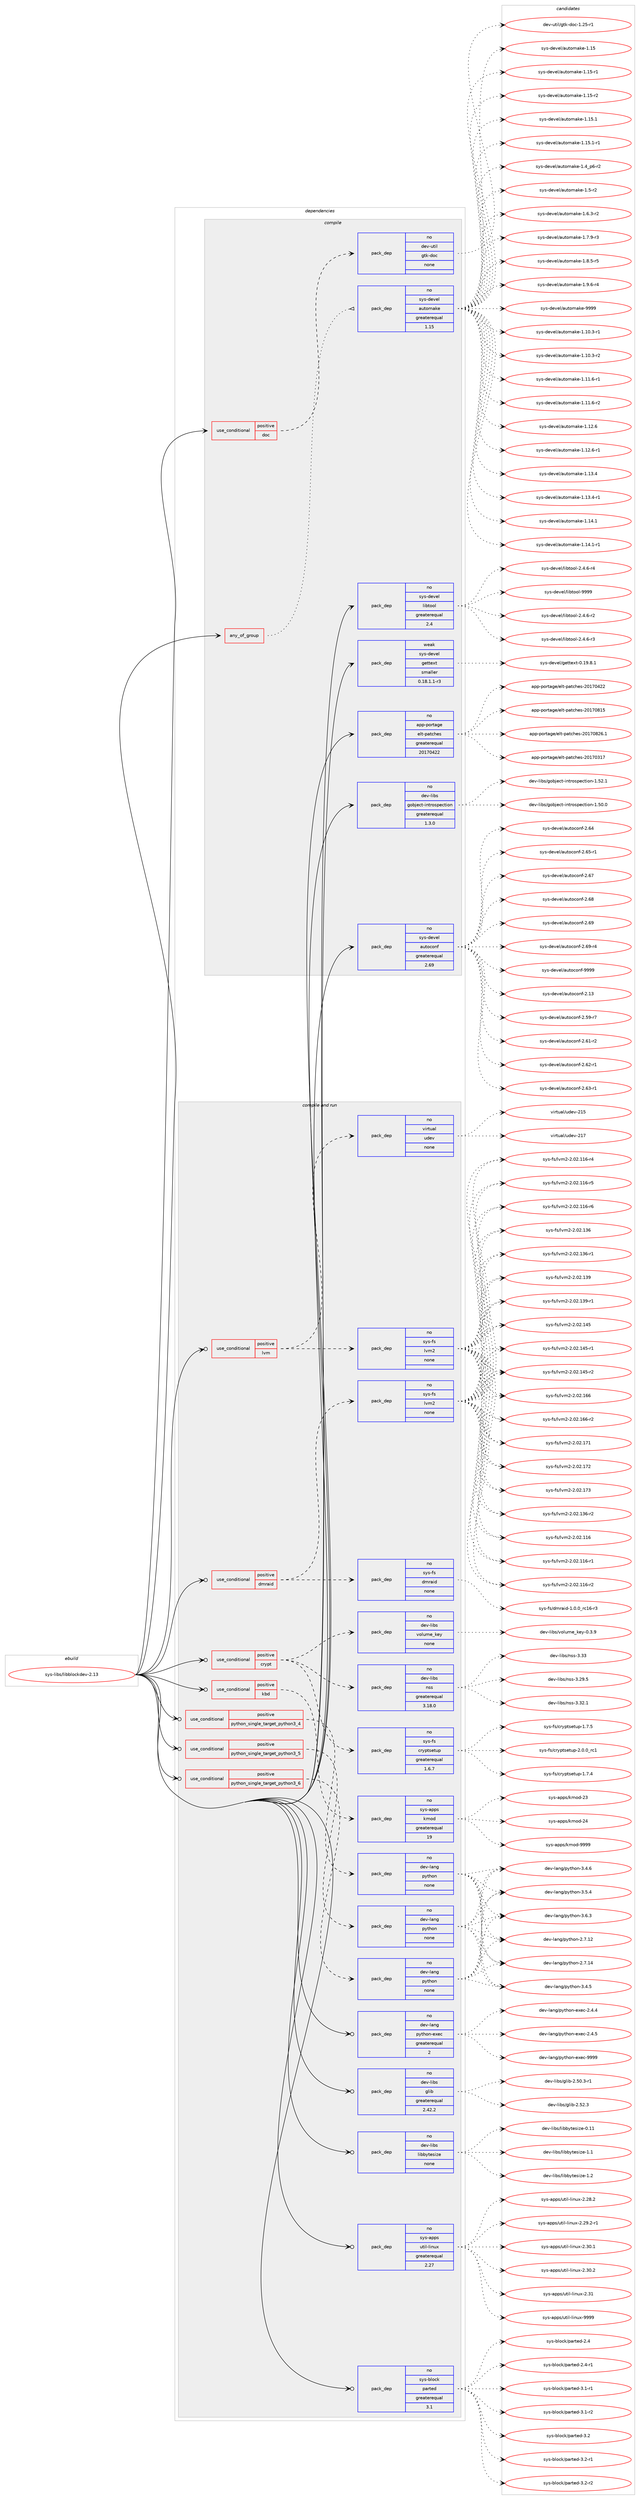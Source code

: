 digraph prolog {

# *************
# Graph options
# *************

newrank=true;
concentrate=true;
compound=true;
graph [rankdir=LR,fontname=Helvetica,fontsize=10,ranksep=1.5];#, ranksep=2.5, nodesep=0.2];
edge  [arrowhead=vee];
node  [fontname=Helvetica,fontsize=10];

# **********
# The ebuild
# **********

subgraph cluster_leftcol {
color=gray;
rank=same;
label=<<i>ebuild</i>>;
id [label="sys-libs/libblockdev-2.13", color=red, width=4, href="../sys-libs/libblockdev-2.13.svg"];
}

# ****************
# The dependencies
# ****************

subgraph cluster_midcol {
color=gray;
label=<<i>dependencies</i>>;
subgraph cluster_compile {
fillcolor="#eeeeee";
style=filled;
label=<<i>compile</i>>;
subgraph any8416 {
dependency494627 [label=<<TABLE BORDER="0" CELLBORDER="1" CELLSPACING="0" CELLPADDING="4"><TR><TD CELLPADDING="10">any_of_group</TD></TR></TABLE>>, shape=none, color=red];subgraph pack367665 {
dependency494628 [label=<<TABLE BORDER="0" CELLBORDER="1" CELLSPACING="0" CELLPADDING="4" WIDTH="220"><TR><TD ROWSPAN="6" CELLPADDING="30">pack_dep</TD></TR><TR><TD WIDTH="110">no</TD></TR><TR><TD>sys-devel</TD></TR><TR><TD>automake</TD></TR><TR><TD>greaterequal</TD></TR><TR><TD>1.15</TD></TR></TABLE>>, shape=none, color=blue];
}
dependency494627:e -> dependency494628:w [weight=20,style="dotted",arrowhead="oinv"];
}
id:e -> dependency494627:w [weight=20,style="solid",arrowhead="vee"];
subgraph cond118237 {
dependency494629 [label=<<TABLE BORDER="0" CELLBORDER="1" CELLSPACING="0" CELLPADDING="4"><TR><TD ROWSPAN="3" CELLPADDING="10">use_conditional</TD></TR><TR><TD>positive</TD></TR><TR><TD>doc</TD></TR></TABLE>>, shape=none, color=red];
subgraph pack367666 {
dependency494630 [label=<<TABLE BORDER="0" CELLBORDER="1" CELLSPACING="0" CELLPADDING="4" WIDTH="220"><TR><TD ROWSPAN="6" CELLPADDING="30">pack_dep</TD></TR><TR><TD WIDTH="110">no</TD></TR><TR><TD>dev-util</TD></TR><TR><TD>gtk-doc</TD></TR><TR><TD>none</TD></TR><TR><TD></TD></TR></TABLE>>, shape=none, color=blue];
}
dependency494629:e -> dependency494630:w [weight=20,style="dashed",arrowhead="vee"];
}
id:e -> dependency494629:w [weight=20,style="solid",arrowhead="vee"];
subgraph pack367667 {
dependency494631 [label=<<TABLE BORDER="0" CELLBORDER="1" CELLSPACING="0" CELLPADDING="4" WIDTH="220"><TR><TD ROWSPAN="6" CELLPADDING="30">pack_dep</TD></TR><TR><TD WIDTH="110">no</TD></TR><TR><TD>app-portage</TD></TR><TR><TD>elt-patches</TD></TR><TR><TD>greaterequal</TD></TR><TR><TD>20170422</TD></TR></TABLE>>, shape=none, color=blue];
}
id:e -> dependency494631:w [weight=20,style="solid",arrowhead="vee"];
subgraph pack367668 {
dependency494632 [label=<<TABLE BORDER="0" CELLBORDER="1" CELLSPACING="0" CELLPADDING="4" WIDTH="220"><TR><TD ROWSPAN="6" CELLPADDING="30">pack_dep</TD></TR><TR><TD WIDTH="110">no</TD></TR><TR><TD>dev-libs</TD></TR><TR><TD>gobject-introspection</TD></TR><TR><TD>greaterequal</TD></TR><TR><TD>1.3.0</TD></TR></TABLE>>, shape=none, color=blue];
}
id:e -> dependency494632:w [weight=20,style="solid",arrowhead="vee"];
subgraph pack367669 {
dependency494633 [label=<<TABLE BORDER="0" CELLBORDER="1" CELLSPACING="0" CELLPADDING="4" WIDTH="220"><TR><TD ROWSPAN="6" CELLPADDING="30">pack_dep</TD></TR><TR><TD WIDTH="110">no</TD></TR><TR><TD>sys-devel</TD></TR><TR><TD>autoconf</TD></TR><TR><TD>greaterequal</TD></TR><TR><TD>2.69</TD></TR></TABLE>>, shape=none, color=blue];
}
id:e -> dependency494633:w [weight=20,style="solid",arrowhead="vee"];
subgraph pack367670 {
dependency494634 [label=<<TABLE BORDER="0" CELLBORDER="1" CELLSPACING="0" CELLPADDING="4" WIDTH="220"><TR><TD ROWSPAN="6" CELLPADDING="30">pack_dep</TD></TR><TR><TD WIDTH="110">no</TD></TR><TR><TD>sys-devel</TD></TR><TR><TD>libtool</TD></TR><TR><TD>greaterequal</TD></TR><TR><TD>2.4</TD></TR></TABLE>>, shape=none, color=blue];
}
id:e -> dependency494634:w [weight=20,style="solid",arrowhead="vee"];
subgraph pack367671 {
dependency494635 [label=<<TABLE BORDER="0" CELLBORDER="1" CELLSPACING="0" CELLPADDING="4" WIDTH="220"><TR><TD ROWSPAN="6" CELLPADDING="30">pack_dep</TD></TR><TR><TD WIDTH="110">weak</TD></TR><TR><TD>sys-devel</TD></TR><TR><TD>gettext</TD></TR><TR><TD>smaller</TD></TR><TR><TD>0.18.1.1-r3</TD></TR></TABLE>>, shape=none, color=blue];
}
id:e -> dependency494635:w [weight=20,style="solid",arrowhead="vee"];
}
subgraph cluster_compileandrun {
fillcolor="#eeeeee";
style=filled;
label=<<i>compile and run</i>>;
subgraph cond118238 {
dependency494636 [label=<<TABLE BORDER="0" CELLBORDER="1" CELLSPACING="0" CELLPADDING="4"><TR><TD ROWSPAN="3" CELLPADDING="10">use_conditional</TD></TR><TR><TD>positive</TD></TR><TR><TD>crypt</TD></TR></TABLE>>, shape=none, color=red];
subgraph pack367672 {
dependency494637 [label=<<TABLE BORDER="0" CELLBORDER="1" CELLSPACING="0" CELLPADDING="4" WIDTH="220"><TR><TD ROWSPAN="6" CELLPADDING="30">pack_dep</TD></TR><TR><TD WIDTH="110">no</TD></TR><TR><TD>dev-libs</TD></TR><TR><TD>nss</TD></TR><TR><TD>greaterequal</TD></TR><TR><TD>3.18.0</TD></TR></TABLE>>, shape=none, color=blue];
}
dependency494636:e -> dependency494637:w [weight=20,style="dashed",arrowhead="vee"];
subgraph pack367673 {
dependency494638 [label=<<TABLE BORDER="0" CELLBORDER="1" CELLSPACING="0" CELLPADDING="4" WIDTH="220"><TR><TD ROWSPAN="6" CELLPADDING="30">pack_dep</TD></TR><TR><TD WIDTH="110">no</TD></TR><TR><TD>dev-libs</TD></TR><TR><TD>volume_key</TD></TR><TR><TD>none</TD></TR><TR><TD></TD></TR></TABLE>>, shape=none, color=blue];
}
dependency494636:e -> dependency494638:w [weight=20,style="dashed",arrowhead="vee"];
subgraph pack367674 {
dependency494639 [label=<<TABLE BORDER="0" CELLBORDER="1" CELLSPACING="0" CELLPADDING="4" WIDTH="220"><TR><TD ROWSPAN="6" CELLPADDING="30">pack_dep</TD></TR><TR><TD WIDTH="110">no</TD></TR><TR><TD>sys-fs</TD></TR><TR><TD>cryptsetup</TD></TR><TR><TD>greaterequal</TD></TR><TR><TD>1.6.7</TD></TR></TABLE>>, shape=none, color=blue];
}
dependency494636:e -> dependency494639:w [weight=20,style="dashed",arrowhead="vee"];
}
id:e -> dependency494636:w [weight=20,style="solid",arrowhead="odotvee"];
subgraph cond118239 {
dependency494640 [label=<<TABLE BORDER="0" CELLBORDER="1" CELLSPACING="0" CELLPADDING="4"><TR><TD ROWSPAN="3" CELLPADDING="10">use_conditional</TD></TR><TR><TD>positive</TD></TR><TR><TD>dmraid</TD></TR></TABLE>>, shape=none, color=red];
subgraph pack367675 {
dependency494641 [label=<<TABLE BORDER="0" CELLBORDER="1" CELLSPACING="0" CELLPADDING="4" WIDTH="220"><TR><TD ROWSPAN="6" CELLPADDING="30">pack_dep</TD></TR><TR><TD WIDTH="110">no</TD></TR><TR><TD>sys-fs</TD></TR><TR><TD>dmraid</TD></TR><TR><TD>none</TD></TR><TR><TD></TD></TR></TABLE>>, shape=none, color=blue];
}
dependency494640:e -> dependency494641:w [weight=20,style="dashed",arrowhead="vee"];
subgraph pack367676 {
dependency494642 [label=<<TABLE BORDER="0" CELLBORDER="1" CELLSPACING="0" CELLPADDING="4" WIDTH="220"><TR><TD ROWSPAN="6" CELLPADDING="30">pack_dep</TD></TR><TR><TD WIDTH="110">no</TD></TR><TR><TD>sys-fs</TD></TR><TR><TD>lvm2</TD></TR><TR><TD>none</TD></TR><TR><TD></TD></TR></TABLE>>, shape=none, color=blue];
}
dependency494640:e -> dependency494642:w [weight=20,style="dashed",arrowhead="vee"];
}
id:e -> dependency494640:w [weight=20,style="solid",arrowhead="odotvee"];
subgraph cond118240 {
dependency494643 [label=<<TABLE BORDER="0" CELLBORDER="1" CELLSPACING="0" CELLPADDING="4"><TR><TD ROWSPAN="3" CELLPADDING="10">use_conditional</TD></TR><TR><TD>positive</TD></TR><TR><TD>kbd</TD></TR></TABLE>>, shape=none, color=red];
subgraph pack367677 {
dependency494644 [label=<<TABLE BORDER="0" CELLBORDER="1" CELLSPACING="0" CELLPADDING="4" WIDTH="220"><TR><TD ROWSPAN="6" CELLPADDING="30">pack_dep</TD></TR><TR><TD WIDTH="110">no</TD></TR><TR><TD>sys-apps</TD></TR><TR><TD>kmod</TD></TR><TR><TD>greaterequal</TD></TR><TR><TD>19</TD></TR></TABLE>>, shape=none, color=blue];
}
dependency494643:e -> dependency494644:w [weight=20,style="dashed",arrowhead="vee"];
}
id:e -> dependency494643:w [weight=20,style="solid",arrowhead="odotvee"];
subgraph cond118241 {
dependency494645 [label=<<TABLE BORDER="0" CELLBORDER="1" CELLSPACING="0" CELLPADDING="4"><TR><TD ROWSPAN="3" CELLPADDING="10">use_conditional</TD></TR><TR><TD>positive</TD></TR><TR><TD>lvm</TD></TR></TABLE>>, shape=none, color=red];
subgraph pack367678 {
dependency494646 [label=<<TABLE BORDER="0" CELLBORDER="1" CELLSPACING="0" CELLPADDING="4" WIDTH="220"><TR><TD ROWSPAN="6" CELLPADDING="30">pack_dep</TD></TR><TR><TD WIDTH="110">no</TD></TR><TR><TD>sys-fs</TD></TR><TR><TD>lvm2</TD></TR><TR><TD>none</TD></TR><TR><TD></TD></TR></TABLE>>, shape=none, color=blue];
}
dependency494645:e -> dependency494646:w [weight=20,style="dashed",arrowhead="vee"];
subgraph pack367679 {
dependency494647 [label=<<TABLE BORDER="0" CELLBORDER="1" CELLSPACING="0" CELLPADDING="4" WIDTH="220"><TR><TD ROWSPAN="6" CELLPADDING="30">pack_dep</TD></TR><TR><TD WIDTH="110">no</TD></TR><TR><TD>virtual</TD></TR><TR><TD>udev</TD></TR><TR><TD>none</TD></TR><TR><TD></TD></TR></TABLE>>, shape=none, color=blue];
}
dependency494645:e -> dependency494647:w [weight=20,style="dashed",arrowhead="vee"];
}
id:e -> dependency494645:w [weight=20,style="solid",arrowhead="odotvee"];
subgraph cond118242 {
dependency494648 [label=<<TABLE BORDER="0" CELLBORDER="1" CELLSPACING="0" CELLPADDING="4"><TR><TD ROWSPAN="3" CELLPADDING="10">use_conditional</TD></TR><TR><TD>positive</TD></TR><TR><TD>python_single_target_python3_4</TD></TR></TABLE>>, shape=none, color=red];
subgraph pack367680 {
dependency494649 [label=<<TABLE BORDER="0" CELLBORDER="1" CELLSPACING="0" CELLPADDING="4" WIDTH="220"><TR><TD ROWSPAN="6" CELLPADDING="30">pack_dep</TD></TR><TR><TD WIDTH="110">no</TD></TR><TR><TD>dev-lang</TD></TR><TR><TD>python</TD></TR><TR><TD>none</TD></TR><TR><TD></TD></TR></TABLE>>, shape=none, color=blue];
}
dependency494648:e -> dependency494649:w [weight=20,style="dashed",arrowhead="vee"];
}
id:e -> dependency494648:w [weight=20,style="solid",arrowhead="odotvee"];
subgraph cond118243 {
dependency494650 [label=<<TABLE BORDER="0" CELLBORDER="1" CELLSPACING="0" CELLPADDING="4"><TR><TD ROWSPAN="3" CELLPADDING="10">use_conditional</TD></TR><TR><TD>positive</TD></TR><TR><TD>python_single_target_python3_5</TD></TR></TABLE>>, shape=none, color=red];
subgraph pack367681 {
dependency494651 [label=<<TABLE BORDER="0" CELLBORDER="1" CELLSPACING="0" CELLPADDING="4" WIDTH="220"><TR><TD ROWSPAN="6" CELLPADDING="30">pack_dep</TD></TR><TR><TD WIDTH="110">no</TD></TR><TR><TD>dev-lang</TD></TR><TR><TD>python</TD></TR><TR><TD>none</TD></TR><TR><TD></TD></TR></TABLE>>, shape=none, color=blue];
}
dependency494650:e -> dependency494651:w [weight=20,style="dashed",arrowhead="vee"];
}
id:e -> dependency494650:w [weight=20,style="solid",arrowhead="odotvee"];
subgraph cond118244 {
dependency494652 [label=<<TABLE BORDER="0" CELLBORDER="1" CELLSPACING="0" CELLPADDING="4"><TR><TD ROWSPAN="3" CELLPADDING="10">use_conditional</TD></TR><TR><TD>positive</TD></TR><TR><TD>python_single_target_python3_6</TD></TR></TABLE>>, shape=none, color=red];
subgraph pack367682 {
dependency494653 [label=<<TABLE BORDER="0" CELLBORDER="1" CELLSPACING="0" CELLPADDING="4" WIDTH="220"><TR><TD ROWSPAN="6" CELLPADDING="30">pack_dep</TD></TR><TR><TD WIDTH="110">no</TD></TR><TR><TD>dev-lang</TD></TR><TR><TD>python</TD></TR><TR><TD>none</TD></TR><TR><TD></TD></TR></TABLE>>, shape=none, color=blue];
}
dependency494652:e -> dependency494653:w [weight=20,style="dashed",arrowhead="vee"];
}
id:e -> dependency494652:w [weight=20,style="solid",arrowhead="odotvee"];
subgraph pack367683 {
dependency494654 [label=<<TABLE BORDER="0" CELLBORDER="1" CELLSPACING="0" CELLPADDING="4" WIDTH="220"><TR><TD ROWSPAN="6" CELLPADDING="30">pack_dep</TD></TR><TR><TD WIDTH="110">no</TD></TR><TR><TD>dev-lang</TD></TR><TR><TD>python-exec</TD></TR><TR><TD>greaterequal</TD></TR><TR><TD>2</TD></TR></TABLE>>, shape=none, color=blue];
}
id:e -> dependency494654:w [weight=20,style="solid",arrowhead="odotvee"];
subgraph pack367684 {
dependency494655 [label=<<TABLE BORDER="0" CELLBORDER="1" CELLSPACING="0" CELLPADDING="4" WIDTH="220"><TR><TD ROWSPAN="6" CELLPADDING="30">pack_dep</TD></TR><TR><TD WIDTH="110">no</TD></TR><TR><TD>dev-libs</TD></TR><TR><TD>glib</TD></TR><TR><TD>greaterequal</TD></TR><TR><TD>2.42.2</TD></TR></TABLE>>, shape=none, color=blue];
}
id:e -> dependency494655:w [weight=20,style="solid",arrowhead="odotvee"];
subgraph pack367685 {
dependency494656 [label=<<TABLE BORDER="0" CELLBORDER="1" CELLSPACING="0" CELLPADDING="4" WIDTH="220"><TR><TD ROWSPAN="6" CELLPADDING="30">pack_dep</TD></TR><TR><TD WIDTH="110">no</TD></TR><TR><TD>dev-libs</TD></TR><TR><TD>libbytesize</TD></TR><TR><TD>none</TD></TR><TR><TD></TD></TR></TABLE>>, shape=none, color=blue];
}
id:e -> dependency494656:w [weight=20,style="solid",arrowhead="odotvee"];
subgraph pack367686 {
dependency494657 [label=<<TABLE BORDER="0" CELLBORDER="1" CELLSPACING="0" CELLPADDING="4" WIDTH="220"><TR><TD ROWSPAN="6" CELLPADDING="30">pack_dep</TD></TR><TR><TD WIDTH="110">no</TD></TR><TR><TD>sys-apps</TD></TR><TR><TD>util-linux</TD></TR><TR><TD>greaterequal</TD></TR><TR><TD>2.27</TD></TR></TABLE>>, shape=none, color=blue];
}
id:e -> dependency494657:w [weight=20,style="solid",arrowhead="odotvee"];
subgraph pack367687 {
dependency494658 [label=<<TABLE BORDER="0" CELLBORDER="1" CELLSPACING="0" CELLPADDING="4" WIDTH="220"><TR><TD ROWSPAN="6" CELLPADDING="30">pack_dep</TD></TR><TR><TD WIDTH="110">no</TD></TR><TR><TD>sys-block</TD></TR><TR><TD>parted</TD></TR><TR><TD>greaterequal</TD></TR><TR><TD>3.1</TD></TR></TABLE>>, shape=none, color=blue];
}
id:e -> dependency494658:w [weight=20,style="solid",arrowhead="odotvee"];
}
subgraph cluster_run {
fillcolor="#eeeeee";
style=filled;
label=<<i>run</i>>;
}
}

# **************
# The candidates
# **************

subgraph cluster_choices {
rank=same;
color=gray;
label=<<i>candidates</i>>;

subgraph choice367665 {
color=black;
nodesep=1;
choice11512111545100101118101108479711711611110997107101454946494846514511449 [label="sys-devel/automake-1.10.3-r1", color=red, width=4,href="../sys-devel/automake-1.10.3-r1.svg"];
choice11512111545100101118101108479711711611110997107101454946494846514511450 [label="sys-devel/automake-1.10.3-r2", color=red, width=4,href="../sys-devel/automake-1.10.3-r2.svg"];
choice11512111545100101118101108479711711611110997107101454946494946544511449 [label="sys-devel/automake-1.11.6-r1", color=red, width=4,href="../sys-devel/automake-1.11.6-r1.svg"];
choice11512111545100101118101108479711711611110997107101454946494946544511450 [label="sys-devel/automake-1.11.6-r2", color=red, width=4,href="../sys-devel/automake-1.11.6-r2.svg"];
choice1151211154510010111810110847971171161111099710710145494649504654 [label="sys-devel/automake-1.12.6", color=red, width=4,href="../sys-devel/automake-1.12.6.svg"];
choice11512111545100101118101108479711711611110997107101454946495046544511449 [label="sys-devel/automake-1.12.6-r1", color=red, width=4,href="../sys-devel/automake-1.12.6-r1.svg"];
choice1151211154510010111810110847971171161111099710710145494649514652 [label="sys-devel/automake-1.13.4", color=red, width=4,href="../sys-devel/automake-1.13.4.svg"];
choice11512111545100101118101108479711711611110997107101454946495146524511449 [label="sys-devel/automake-1.13.4-r1", color=red, width=4,href="../sys-devel/automake-1.13.4-r1.svg"];
choice1151211154510010111810110847971171161111099710710145494649524649 [label="sys-devel/automake-1.14.1", color=red, width=4,href="../sys-devel/automake-1.14.1.svg"];
choice11512111545100101118101108479711711611110997107101454946495246494511449 [label="sys-devel/automake-1.14.1-r1", color=red, width=4,href="../sys-devel/automake-1.14.1-r1.svg"];
choice115121115451001011181011084797117116111109971071014549464953 [label="sys-devel/automake-1.15", color=red, width=4,href="../sys-devel/automake-1.15.svg"];
choice1151211154510010111810110847971171161111099710710145494649534511449 [label="sys-devel/automake-1.15-r1", color=red, width=4,href="../sys-devel/automake-1.15-r1.svg"];
choice1151211154510010111810110847971171161111099710710145494649534511450 [label="sys-devel/automake-1.15-r2", color=red, width=4,href="../sys-devel/automake-1.15-r2.svg"];
choice1151211154510010111810110847971171161111099710710145494649534649 [label="sys-devel/automake-1.15.1", color=red, width=4,href="../sys-devel/automake-1.15.1.svg"];
choice11512111545100101118101108479711711611110997107101454946495346494511449 [label="sys-devel/automake-1.15.1-r1", color=red, width=4,href="../sys-devel/automake-1.15.1-r1.svg"];
choice115121115451001011181011084797117116111109971071014549465295112544511450 [label="sys-devel/automake-1.4_p6-r2", color=red, width=4,href="../sys-devel/automake-1.4_p6-r2.svg"];
choice11512111545100101118101108479711711611110997107101454946534511450 [label="sys-devel/automake-1.5-r2", color=red, width=4,href="../sys-devel/automake-1.5-r2.svg"];
choice115121115451001011181011084797117116111109971071014549465446514511450 [label="sys-devel/automake-1.6.3-r2", color=red, width=4,href="../sys-devel/automake-1.6.3-r2.svg"];
choice115121115451001011181011084797117116111109971071014549465546574511451 [label="sys-devel/automake-1.7.9-r3", color=red, width=4,href="../sys-devel/automake-1.7.9-r3.svg"];
choice115121115451001011181011084797117116111109971071014549465646534511453 [label="sys-devel/automake-1.8.5-r5", color=red, width=4,href="../sys-devel/automake-1.8.5-r5.svg"];
choice115121115451001011181011084797117116111109971071014549465746544511452 [label="sys-devel/automake-1.9.6-r4", color=red, width=4,href="../sys-devel/automake-1.9.6-r4.svg"];
choice115121115451001011181011084797117116111109971071014557575757 [label="sys-devel/automake-9999", color=red, width=4,href="../sys-devel/automake-9999.svg"];
dependency494628:e -> choice11512111545100101118101108479711711611110997107101454946494846514511449:w [style=dotted,weight="100"];
dependency494628:e -> choice11512111545100101118101108479711711611110997107101454946494846514511450:w [style=dotted,weight="100"];
dependency494628:e -> choice11512111545100101118101108479711711611110997107101454946494946544511449:w [style=dotted,weight="100"];
dependency494628:e -> choice11512111545100101118101108479711711611110997107101454946494946544511450:w [style=dotted,weight="100"];
dependency494628:e -> choice1151211154510010111810110847971171161111099710710145494649504654:w [style=dotted,weight="100"];
dependency494628:e -> choice11512111545100101118101108479711711611110997107101454946495046544511449:w [style=dotted,weight="100"];
dependency494628:e -> choice1151211154510010111810110847971171161111099710710145494649514652:w [style=dotted,weight="100"];
dependency494628:e -> choice11512111545100101118101108479711711611110997107101454946495146524511449:w [style=dotted,weight="100"];
dependency494628:e -> choice1151211154510010111810110847971171161111099710710145494649524649:w [style=dotted,weight="100"];
dependency494628:e -> choice11512111545100101118101108479711711611110997107101454946495246494511449:w [style=dotted,weight="100"];
dependency494628:e -> choice115121115451001011181011084797117116111109971071014549464953:w [style=dotted,weight="100"];
dependency494628:e -> choice1151211154510010111810110847971171161111099710710145494649534511449:w [style=dotted,weight="100"];
dependency494628:e -> choice1151211154510010111810110847971171161111099710710145494649534511450:w [style=dotted,weight="100"];
dependency494628:e -> choice1151211154510010111810110847971171161111099710710145494649534649:w [style=dotted,weight="100"];
dependency494628:e -> choice11512111545100101118101108479711711611110997107101454946495346494511449:w [style=dotted,weight="100"];
dependency494628:e -> choice115121115451001011181011084797117116111109971071014549465295112544511450:w [style=dotted,weight="100"];
dependency494628:e -> choice11512111545100101118101108479711711611110997107101454946534511450:w [style=dotted,weight="100"];
dependency494628:e -> choice115121115451001011181011084797117116111109971071014549465446514511450:w [style=dotted,weight="100"];
dependency494628:e -> choice115121115451001011181011084797117116111109971071014549465546574511451:w [style=dotted,weight="100"];
dependency494628:e -> choice115121115451001011181011084797117116111109971071014549465646534511453:w [style=dotted,weight="100"];
dependency494628:e -> choice115121115451001011181011084797117116111109971071014549465746544511452:w [style=dotted,weight="100"];
dependency494628:e -> choice115121115451001011181011084797117116111109971071014557575757:w [style=dotted,weight="100"];
}
subgraph choice367666 {
color=black;
nodesep=1;
choice1001011184511711610510847103116107451001119945494650534511449 [label="dev-util/gtk-doc-1.25-r1", color=red, width=4,href="../dev-util/gtk-doc-1.25-r1.svg"];
dependency494630:e -> choice1001011184511711610510847103116107451001119945494650534511449:w [style=dotted,weight="100"];
}
subgraph choice367667 {
color=black;
nodesep=1;
choice97112112451121111141169710310147101108116451129711699104101115455048495548514955 [label="app-portage/elt-patches-20170317", color=red, width=4,href="../app-portage/elt-patches-20170317.svg"];
choice97112112451121111141169710310147101108116451129711699104101115455048495548525050 [label="app-portage/elt-patches-20170422", color=red, width=4,href="../app-portage/elt-patches-20170422.svg"];
choice97112112451121111141169710310147101108116451129711699104101115455048495548564953 [label="app-portage/elt-patches-20170815", color=red, width=4,href="../app-portage/elt-patches-20170815.svg"];
choice971121124511211111411697103101471011081164511297116991041011154550484955485650544649 [label="app-portage/elt-patches-20170826.1", color=red, width=4,href="../app-portage/elt-patches-20170826.1.svg"];
dependency494631:e -> choice97112112451121111141169710310147101108116451129711699104101115455048495548514955:w [style=dotted,weight="100"];
dependency494631:e -> choice97112112451121111141169710310147101108116451129711699104101115455048495548525050:w [style=dotted,weight="100"];
dependency494631:e -> choice97112112451121111141169710310147101108116451129711699104101115455048495548564953:w [style=dotted,weight="100"];
dependency494631:e -> choice971121124511211111411697103101471011081164511297116991041011154550484955485650544649:w [style=dotted,weight="100"];
}
subgraph choice367668 {
color=black;
nodesep=1;
choice1001011184510810598115471031119810610199116451051101161141111151121019911610511111045494653484648 [label="dev-libs/gobject-introspection-1.50.0", color=red, width=4,href="../dev-libs/gobject-introspection-1.50.0.svg"];
choice1001011184510810598115471031119810610199116451051101161141111151121019911610511111045494653504649 [label="dev-libs/gobject-introspection-1.52.1", color=red, width=4,href="../dev-libs/gobject-introspection-1.52.1.svg"];
dependency494632:e -> choice1001011184510810598115471031119810610199116451051101161141111151121019911610511111045494653484648:w [style=dotted,weight="100"];
dependency494632:e -> choice1001011184510810598115471031119810610199116451051101161141111151121019911610511111045494653504649:w [style=dotted,weight="100"];
}
subgraph choice367669 {
color=black;
nodesep=1;
choice115121115451001011181011084797117116111991111101024550464951 [label="sys-devel/autoconf-2.13", color=red, width=4,href="../sys-devel/autoconf-2.13.svg"];
choice1151211154510010111810110847971171161119911111010245504653574511455 [label="sys-devel/autoconf-2.59-r7", color=red, width=4,href="../sys-devel/autoconf-2.59-r7.svg"];
choice1151211154510010111810110847971171161119911111010245504654494511450 [label="sys-devel/autoconf-2.61-r2", color=red, width=4,href="../sys-devel/autoconf-2.61-r2.svg"];
choice1151211154510010111810110847971171161119911111010245504654504511449 [label="sys-devel/autoconf-2.62-r1", color=red, width=4,href="../sys-devel/autoconf-2.62-r1.svg"];
choice1151211154510010111810110847971171161119911111010245504654514511449 [label="sys-devel/autoconf-2.63-r1", color=red, width=4,href="../sys-devel/autoconf-2.63-r1.svg"];
choice115121115451001011181011084797117116111991111101024550465452 [label="sys-devel/autoconf-2.64", color=red, width=4,href="../sys-devel/autoconf-2.64.svg"];
choice1151211154510010111810110847971171161119911111010245504654534511449 [label="sys-devel/autoconf-2.65-r1", color=red, width=4,href="../sys-devel/autoconf-2.65-r1.svg"];
choice115121115451001011181011084797117116111991111101024550465455 [label="sys-devel/autoconf-2.67", color=red, width=4,href="../sys-devel/autoconf-2.67.svg"];
choice115121115451001011181011084797117116111991111101024550465456 [label="sys-devel/autoconf-2.68", color=red, width=4,href="../sys-devel/autoconf-2.68.svg"];
choice115121115451001011181011084797117116111991111101024550465457 [label="sys-devel/autoconf-2.69", color=red, width=4,href="../sys-devel/autoconf-2.69.svg"];
choice1151211154510010111810110847971171161119911111010245504654574511452 [label="sys-devel/autoconf-2.69-r4", color=red, width=4,href="../sys-devel/autoconf-2.69-r4.svg"];
choice115121115451001011181011084797117116111991111101024557575757 [label="sys-devel/autoconf-9999", color=red, width=4,href="../sys-devel/autoconf-9999.svg"];
dependency494633:e -> choice115121115451001011181011084797117116111991111101024550464951:w [style=dotted,weight="100"];
dependency494633:e -> choice1151211154510010111810110847971171161119911111010245504653574511455:w [style=dotted,weight="100"];
dependency494633:e -> choice1151211154510010111810110847971171161119911111010245504654494511450:w [style=dotted,weight="100"];
dependency494633:e -> choice1151211154510010111810110847971171161119911111010245504654504511449:w [style=dotted,weight="100"];
dependency494633:e -> choice1151211154510010111810110847971171161119911111010245504654514511449:w [style=dotted,weight="100"];
dependency494633:e -> choice115121115451001011181011084797117116111991111101024550465452:w [style=dotted,weight="100"];
dependency494633:e -> choice1151211154510010111810110847971171161119911111010245504654534511449:w [style=dotted,weight="100"];
dependency494633:e -> choice115121115451001011181011084797117116111991111101024550465455:w [style=dotted,weight="100"];
dependency494633:e -> choice115121115451001011181011084797117116111991111101024550465456:w [style=dotted,weight="100"];
dependency494633:e -> choice115121115451001011181011084797117116111991111101024550465457:w [style=dotted,weight="100"];
dependency494633:e -> choice1151211154510010111810110847971171161119911111010245504654574511452:w [style=dotted,weight="100"];
dependency494633:e -> choice115121115451001011181011084797117116111991111101024557575757:w [style=dotted,weight="100"];
}
subgraph choice367670 {
color=black;
nodesep=1;
choice1151211154510010111810110847108105981161111111084550465246544511450 [label="sys-devel/libtool-2.4.6-r2", color=red, width=4,href="../sys-devel/libtool-2.4.6-r2.svg"];
choice1151211154510010111810110847108105981161111111084550465246544511451 [label="sys-devel/libtool-2.4.6-r3", color=red, width=4,href="../sys-devel/libtool-2.4.6-r3.svg"];
choice1151211154510010111810110847108105981161111111084550465246544511452 [label="sys-devel/libtool-2.4.6-r4", color=red, width=4,href="../sys-devel/libtool-2.4.6-r4.svg"];
choice1151211154510010111810110847108105981161111111084557575757 [label="sys-devel/libtool-9999", color=red, width=4,href="../sys-devel/libtool-9999.svg"];
dependency494634:e -> choice1151211154510010111810110847108105981161111111084550465246544511450:w [style=dotted,weight="100"];
dependency494634:e -> choice1151211154510010111810110847108105981161111111084550465246544511451:w [style=dotted,weight="100"];
dependency494634:e -> choice1151211154510010111810110847108105981161111111084550465246544511452:w [style=dotted,weight="100"];
dependency494634:e -> choice1151211154510010111810110847108105981161111111084557575757:w [style=dotted,weight="100"];
}
subgraph choice367671 {
color=black;
nodesep=1;
choice1151211154510010111810110847103101116116101120116454846495746564649 [label="sys-devel/gettext-0.19.8.1", color=red, width=4,href="../sys-devel/gettext-0.19.8.1.svg"];
dependency494635:e -> choice1151211154510010111810110847103101116116101120116454846495746564649:w [style=dotted,weight="100"];
}
subgraph choice367672 {
color=black;
nodesep=1;
choice10010111845108105981154711011511545514650574653 [label="dev-libs/nss-3.29.5", color=red, width=4,href="../dev-libs/nss-3.29.5.svg"];
choice10010111845108105981154711011511545514651504649 [label="dev-libs/nss-3.32.1", color=red, width=4,href="../dev-libs/nss-3.32.1.svg"];
choice1001011184510810598115471101151154551465151 [label="dev-libs/nss-3.33", color=red, width=4,href="../dev-libs/nss-3.33.svg"];
dependency494637:e -> choice10010111845108105981154711011511545514650574653:w [style=dotted,weight="100"];
dependency494637:e -> choice10010111845108105981154711011511545514651504649:w [style=dotted,weight="100"];
dependency494637:e -> choice1001011184510810598115471101151154551465151:w [style=dotted,weight="100"];
}
subgraph choice367673 {
color=black;
nodesep=1;
choice10010111845108105981154711811110811710910195107101121454846514657 [label="dev-libs/volume_key-0.3.9", color=red, width=4,href="../dev-libs/volume_key-0.3.9.svg"];
dependency494638:e -> choice10010111845108105981154711811110811710910195107101121454846514657:w [style=dotted,weight="100"];
}
subgraph choice367674 {
color=black;
nodesep=1;
choice115121115451021154799114121112116115101116117112454946554652 [label="sys-fs/cryptsetup-1.7.4", color=red, width=4,href="../sys-fs/cryptsetup-1.7.4.svg"];
choice115121115451021154799114121112116115101116117112454946554653 [label="sys-fs/cryptsetup-1.7.5", color=red, width=4,href="../sys-fs/cryptsetup-1.7.5.svg"];
choice115121115451021154799114121112116115101116117112455046484648951149949 [label="sys-fs/cryptsetup-2.0.0_rc1", color=red, width=4,href="../sys-fs/cryptsetup-2.0.0_rc1.svg"];
dependency494639:e -> choice115121115451021154799114121112116115101116117112454946554652:w [style=dotted,weight="100"];
dependency494639:e -> choice115121115451021154799114121112116115101116117112454946554653:w [style=dotted,weight="100"];
dependency494639:e -> choice115121115451021154799114121112116115101116117112455046484648951149949:w [style=dotted,weight="100"];
}
subgraph choice367675 {
color=black;
nodesep=1;
choice115121115451021154710010911497105100454946484648951149949544511451 [label="sys-fs/dmraid-1.0.0_rc16-r3", color=red, width=4,href="../sys-fs/dmraid-1.0.0_rc16-r3.svg"];
dependency494641:e -> choice115121115451021154710010911497105100454946484648951149949544511451:w [style=dotted,weight="100"];
}
subgraph choice367676 {
color=black;
nodesep=1;
choice115121115451021154710811810950455046485046494954 [label="sys-fs/lvm2-2.02.116", color=red, width=4,href="../sys-fs/lvm2-2.02.116.svg"];
choice1151211154510211547108118109504550464850464949544511449 [label="sys-fs/lvm2-2.02.116-r1", color=red, width=4,href="../sys-fs/lvm2-2.02.116-r1.svg"];
choice1151211154510211547108118109504550464850464949544511450 [label="sys-fs/lvm2-2.02.116-r2", color=red, width=4,href="../sys-fs/lvm2-2.02.116-r2.svg"];
choice1151211154510211547108118109504550464850464949544511452 [label="sys-fs/lvm2-2.02.116-r4", color=red, width=4,href="../sys-fs/lvm2-2.02.116-r4.svg"];
choice1151211154510211547108118109504550464850464949544511453 [label="sys-fs/lvm2-2.02.116-r5", color=red, width=4,href="../sys-fs/lvm2-2.02.116-r5.svg"];
choice1151211154510211547108118109504550464850464949544511454 [label="sys-fs/lvm2-2.02.116-r6", color=red, width=4,href="../sys-fs/lvm2-2.02.116-r6.svg"];
choice115121115451021154710811810950455046485046495154 [label="sys-fs/lvm2-2.02.136", color=red, width=4,href="../sys-fs/lvm2-2.02.136.svg"];
choice1151211154510211547108118109504550464850464951544511449 [label="sys-fs/lvm2-2.02.136-r1", color=red, width=4,href="../sys-fs/lvm2-2.02.136-r1.svg"];
choice1151211154510211547108118109504550464850464951544511450 [label="sys-fs/lvm2-2.02.136-r2", color=red, width=4,href="../sys-fs/lvm2-2.02.136-r2.svg"];
choice115121115451021154710811810950455046485046495157 [label="sys-fs/lvm2-2.02.139", color=red, width=4,href="../sys-fs/lvm2-2.02.139.svg"];
choice1151211154510211547108118109504550464850464951574511449 [label="sys-fs/lvm2-2.02.139-r1", color=red, width=4,href="../sys-fs/lvm2-2.02.139-r1.svg"];
choice115121115451021154710811810950455046485046495253 [label="sys-fs/lvm2-2.02.145", color=red, width=4,href="../sys-fs/lvm2-2.02.145.svg"];
choice1151211154510211547108118109504550464850464952534511449 [label="sys-fs/lvm2-2.02.145-r1", color=red, width=4,href="../sys-fs/lvm2-2.02.145-r1.svg"];
choice1151211154510211547108118109504550464850464952534511450 [label="sys-fs/lvm2-2.02.145-r2", color=red, width=4,href="../sys-fs/lvm2-2.02.145-r2.svg"];
choice115121115451021154710811810950455046485046495454 [label="sys-fs/lvm2-2.02.166", color=red, width=4,href="../sys-fs/lvm2-2.02.166.svg"];
choice1151211154510211547108118109504550464850464954544511450 [label="sys-fs/lvm2-2.02.166-r2", color=red, width=4,href="../sys-fs/lvm2-2.02.166-r2.svg"];
choice115121115451021154710811810950455046485046495549 [label="sys-fs/lvm2-2.02.171", color=red, width=4,href="../sys-fs/lvm2-2.02.171.svg"];
choice115121115451021154710811810950455046485046495550 [label="sys-fs/lvm2-2.02.172", color=red, width=4,href="../sys-fs/lvm2-2.02.172.svg"];
choice115121115451021154710811810950455046485046495551 [label="sys-fs/lvm2-2.02.173", color=red, width=4,href="../sys-fs/lvm2-2.02.173.svg"];
dependency494642:e -> choice115121115451021154710811810950455046485046494954:w [style=dotted,weight="100"];
dependency494642:e -> choice1151211154510211547108118109504550464850464949544511449:w [style=dotted,weight="100"];
dependency494642:e -> choice1151211154510211547108118109504550464850464949544511450:w [style=dotted,weight="100"];
dependency494642:e -> choice1151211154510211547108118109504550464850464949544511452:w [style=dotted,weight="100"];
dependency494642:e -> choice1151211154510211547108118109504550464850464949544511453:w [style=dotted,weight="100"];
dependency494642:e -> choice1151211154510211547108118109504550464850464949544511454:w [style=dotted,weight="100"];
dependency494642:e -> choice115121115451021154710811810950455046485046495154:w [style=dotted,weight="100"];
dependency494642:e -> choice1151211154510211547108118109504550464850464951544511449:w [style=dotted,weight="100"];
dependency494642:e -> choice1151211154510211547108118109504550464850464951544511450:w [style=dotted,weight="100"];
dependency494642:e -> choice115121115451021154710811810950455046485046495157:w [style=dotted,weight="100"];
dependency494642:e -> choice1151211154510211547108118109504550464850464951574511449:w [style=dotted,weight="100"];
dependency494642:e -> choice115121115451021154710811810950455046485046495253:w [style=dotted,weight="100"];
dependency494642:e -> choice1151211154510211547108118109504550464850464952534511449:w [style=dotted,weight="100"];
dependency494642:e -> choice1151211154510211547108118109504550464850464952534511450:w [style=dotted,weight="100"];
dependency494642:e -> choice115121115451021154710811810950455046485046495454:w [style=dotted,weight="100"];
dependency494642:e -> choice1151211154510211547108118109504550464850464954544511450:w [style=dotted,weight="100"];
dependency494642:e -> choice115121115451021154710811810950455046485046495549:w [style=dotted,weight="100"];
dependency494642:e -> choice115121115451021154710811810950455046485046495550:w [style=dotted,weight="100"];
dependency494642:e -> choice115121115451021154710811810950455046485046495551:w [style=dotted,weight="100"];
}
subgraph choice367677 {
color=black;
nodesep=1;
choice115121115459711211211547107109111100455051 [label="sys-apps/kmod-23", color=red, width=4,href="../sys-apps/kmod-23.svg"];
choice115121115459711211211547107109111100455052 [label="sys-apps/kmod-24", color=red, width=4,href="../sys-apps/kmod-24.svg"];
choice1151211154597112112115471071091111004557575757 [label="sys-apps/kmod-9999", color=red, width=4,href="../sys-apps/kmod-9999.svg"];
dependency494644:e -> choice115121115459711211211547107109111100455051:w [style=dotted,weight="100"];
dependency494644:e -> choice115121115459711211211547107109111100455052:w [style=dotted,weight="100"];
dependency494644:e -> choice1151211154597112112115471071091111004557575757:w [style=dotted,weight="100"];
}
subgraph choice367678 {
color=black;
nodesep=1;
choice115121115451021154710811810950455046485046494954 [label="sys-fs/lvm2-2.02.116", color=red, width=4,href="../sys-fs/lvm2-2.02.116.svg"];
choice1151211154510211547108118109504550464850464949544511449 [label="sys-fs/lvm2-2.02.116-r1", color=red, width=4,href="../sys-fs/lvm2-2.02.116-r1.svg"];
choice1151211154510211547108118109504550464850464949544511450 [label="sys-fs/lvm2-2.02.116-r2", color=red, width=4,href="../sys-fs/lvm2-2.02.116-r2.svg"];
choice1151211154510211547108118109504550464850464949544511452 [label="sys-fs/lvm2-2.02.116-r4", color=red, width=4,href="../sys-fs/lvm2-2.02.116-r4.svg"];
choice1151211154510211547108118109504550464850464949544511453 [label="sys-fs/lvm2-2.02.116-r5", color=red, width=4,href="../sys-fs/lvm2-2.02.116-r5.svg"];
choice1151211154510211547108118109504550464850464949544511454 [label="sys-fs/lvm2-2.02.116-r6", color=red, width=4,href="../sys-fs/lvm2-2.02.116-r6.svg"];
choice115121115451021154710811810950455046485046495154 [label="sys-fs/lvm2-2.02.136", color=red, width=4,href="../sys-fs/lvm2-2.02.136.svg"];
choice1151211154510211547108118109504550464850464951544511449 [label="sys-fs/lvm2-2.02.136-r1", color=red, width=4,href="../sys-fs/lvm2-2.02.136-r1.svg"];
choice1151211154510211547108118109504550464850464951544511450 [label="sys-fs/lvm2-2.02.136-r2", color=red, width=4,href="../sys-fs/lvm2-2.02.136-r2.svg"];
choice115121115451021154710811810950455046485046495157 [label="sys-fs/lvm2-2.02.139", color=red, width=4,href="../sys-fs/lvm2-2.02.139.svg"];
choice1151211154510211547108118109504550464850464951574511449 [label="sys-fs/lvm2-2.02.139-r1", color=red, width=4,href="../sys-fs/lvm2-2.02.139-r1.svg"];
choice115121115451021154710811810950455046485046495253 [label="sys-fs/lvm2-2.02.145", color=red, width=4,href="../sys-fs/lvm2-2.02.145.svg"];
choice1151211154510211547108118109504550464850464952534511449 [label="sys-fs/lvm2-2.02.145-r1", color=red, width=4,href="../sys-fs/lvm2-2.02.145-r1.svg"];
choice1151211154510211547108118109504550464850464952534511450 [label="sys-fs/lvm2-2.02.145-r2", color=red, width=4,href="../sys-fs/lvm2-2.02.145-r2.svg"];
choice115121115451021154710811810950455046485046495454 [label="sys-fs/lvm2-2.02.166", color=red, width=4,href="../sys-fs/lvm2-2.02.166.svg"];
choice1151211154510211547108118109504550464850464954544511450 [label="sys-fs/lvm2-2.02.166-r2", color=red, width=4,href="../sys-fs/lvm2-2.02.166-r2.svg"];
choice115121115451021154710811810950455046485046495549 [label="sys-fs/lvm2-2.02.171", color=red, width=4,href="../sys-fs/lvm2-2.02.171.svg"];
choice115121115451021154710811810950455046485046495550 [label="sys-fs/lvm2-2.02.172", color=red, width=4,href="../sys-fs/lvm2-2.02.172.svg"];
choice115121115451021154710811810950455046485046495551 [label="sys-fs/lvm2-2.02.173", color=red, width=4,href="../sys-fs/lvm2-2.02.173.svg"];
dependency494646:e -> choice115121115451021154710811810950455046485046494954:w [style=dotted,weight="100"];
dependency494646:e -> choice1151211154510211547108118109504550464850464949544511449:w [style=dotted,weight="100"];
dependency494646:e -> choice1151211154510211547108118109504550464850464949544511450:w [style=dotted,weight="100"];
dependency494646:e -> choice1151211154510211547108118109504550464850464949544511452:w [style=dotted,weight="100"];
dependency494646:e -> choice1151211154510211547108118109504550464850464949544511453:w [style=dotted,weight="100"];
dependency494646:e -> choice1151211154510211547108118109504550464850464949544511454:w [style=dotted,weight="100"];
dependency494646:e -> choice115121115451021154710811810950455046485046495154:w [style=dotted,weight="100"];
dependency494646:e -> choice1151211154510211547108118109504550464850464951544511449:w [style=dotted,weight="100"];
dependency494646:e -> choice1151211154510211547108118109504550464850464951544511450:w [style=dotted,weight="100"];
dependency494646:e -> choice115121115451021154710811810950455046485046495157:w [style=dotted,weight="100"];
dependency494646:e -> choice1151211154510211547108118109504550464850464951574511449:w [style=dotted,weight="100"];
dependency494646:e -> choice115121115451021154710811810950455046485046495253:w [style=dotted,weight="100"];
dependency494646:e -> choice1151211154510211547108118109504550464850464952534511449:w [style=dotted,weight="100"];
dependency494646:e -> choice1151211154510211547108118109504550464850464952534511450:w [style=dotted,weight="100"];
dependency494646:e -> choice115121115451021154710811810950455046485046495454:w [style=dotted,weight="100"];
dependency494646:e -> choice1151211154510211547108118109504550464850464954544511450:w [style=dotted,weight="100"];
dependency494646:e -> choice115121115451021154710811810950455046485046495549:w [style=dotted,weight="100"];
dependency494646:e -> choice115121115451021154710811810950455046485046495550:w [style=dotted,weight="100"];
dependency494646:e -> choice115121115451021154710811810950455046485046495551:w [style=dotted,weight="100"];
}
subgraph choice367679 {
color=black;
nodesep=1;
choice118105114116117971084711710010111845504953 [label="virtual/udev-215", color=red, width=4,href="../virtual/udev-215.svg"];
choice118105114116117971084711710010111845504955 [label="virtual/udev-217", color=red, width=4,href="../virtual/udev-217.svg"];
dependency494647:e -> choice118105114116117971084711710010111845504953:w [style=dotted,weight="100"];
dependency494647:e -> choice118105114116117971084711710010111845504955:w [style=dotted,weight="100"];
}
subgraph choice367680 {
color=black;
nodesep=1;
choice10010111845108971101034711212111610411111045504655464950 [label="dev-lang/python-2.7.12", color=red, width=4,href="../dev-lang/python-2.7.12.svg"];
choice10010111845108971101034711212111610411111045504655464952 [label="dev-lang/python-2.7.14", color=red, width=4,href="../dev-lang/python-2.7.14.svg"];
choice100101118451089711010347112121116104111110455146524653 [label="dev-lang/python-3.4.5", color=red, width=4,href="../dev-lang/python-3.4.5.svg"];
choice100101118451089711010347112121116104111110455146524654 [label="dev-lang/python-3.4.6", color=red, width=4,href="../dev-lang/python-3.4.6.svg"];
choice100101118451089711010347112121116104111110455146534652 [label="dev-lang/python-3.5.4", color=red, width=4,href="../dev-lang/python-3.5.4.svg"];
choice100101118451089711010347112121116104111110455146544651 [label="dev-lang/python-3.6.3", color=red, width=4,href="../dev-lang/python-3.6.3.svg"];
dependency494649:e -> choice10010111845108971101034711212111610411111045504655464950:w [style=dotted,weight="100"];
dependency494649:e -> choice10010111845108971101034711212111610411111045504655464952:w [style=dotted,weight="100"];
dependency494649:e -> choice100101118451089711010347112121116104111110455146524653:w [style=dotted,weight="100"];
dependency494649:e -> choice100101118451089711010347112121116104111110455146524654:w [style=dotted,weight="100"];
dependency494649:e -> choice100101118451089711010347112121116104111110455146534652:w [style=dotted,weight="100"];
dependency494649:e -> choice100101118451089711010347112121116104111110455146544651:w [style=dotted,weight="100"];
}
subgraph choice367681 {
color=black;
nodesep=1;
choice10010111845108971101034711212111610411111045504655464950 [label="dev-lang/python-2.7.12", color=red, width=4,href="../dev-lang/python-2.7.12.svg"];
choice10010111845108971101034711212111610411111045504655464952 [label="dev-lang/python-2.7.14", color=red, width=4,href="../dev-lang/python-2.7.14.svg"];
choice100101118451089711010347112121116104111110455146524653 [label="dev-lang/python-3.4.5", color=red, width=4,href="../dev-lang/python-3.4.5.svg"];
choice100101118451089711010347112121116104111110455146524654 [label="dev-lang/python-3.4.6", color=red, width=4,href="../dev-lang/python-3.4.6.svg"];
choice100101118451089711010347112121116104111110455146534652 [label="dev-lang/python-3.5.4", color=red, width=4,href="../dev-lang/python-3.5.4.svg"];
choice100101118451089711010347112121116104111110455146544651 [label="dev-lang/python-3.6.3", color=red, width=4,href="../dev-lang/python-3.6.3.svg"];
dependency494651:e -> choice10010111845108971101034711212111610411111045504655464950:w [style=dotted,weight="100"];
dependency494651:e -> choice10010111845108971101034711212111610411111045504655464952:w [style=dotted,weight="100"];
dependency494651:e -> choice100101118451089711010347112121116104111110455146524653:w [style=dotted,weight="100"];
dependency494651:e -> choice100101118451089711010347112121116104111110455146524654:w [style=dotted,weight="100"];
dependency494651:e -> choice100101118451089711010347112121116104111110455146534652:w [style=dotted,weight="100"];
dependency494651:e -> choice100101118451089711010347112121116104111110455146544651:w [style=dotted,weight="100"];
}
subgraph choice367682 {
color=black;
nodesep=1;
choice10010111845108971101034711212111610411111045504655464950 [label="dev-lang/python-2.7.12", color=red, width=4,href="../dev-lang/python-2.7.12.svg"];
choice10010111845108971101034711212111610411111045504655464952 [label="dev-lang/python-2.7.14", color=red, width=4,href="../dev-lang/python-2.7.14.svg"];
choice100101118451089711010347112121116104111110455146524653 [label="dev-lang/python-3.4.5", color=red, width=4,href="../dev-lang/python-3.4.5.svg"];
choice100101118451089711010347112121116104111110455146524654 [label="dev-lang/python-3.4.6", color=red, width=4,href="../dev-lang/python-3.4.6.svg"];
choice100101118451089711010347112121116104111110455146534652 [label="dev-lang/python-3.5.4", color=red, width=4,href="../dev-lang/python-3.5.4.svg"];
choice100101118451089711010347112121116104111110455146544651 [label="dev-lang/python-3.6.3", color=red, width=4,href="../dev-lang/python-3.6.3.svg"];
dependency494653:e -> choice10010111845108971101034711212111610411111045504655464950:w [style=dotted,weight="100"];
dependency494653:e -> choice10010111845108971101034711212111610411111045504655464952:w [style=dotted,weight="100"];
dependency494653:e -> choice100101118451089711010347112121116104111110455146524653:w [style=dotted,weight="100"];
dependency494653:e -> choice100101118451089711010347112121116104111110455146524654:w [style=dotted,weight="100"];
dependency494653:e -> choice100101118451089711010347112121116104111110455146534652:w [style=dotted,weight="100"];
dependency494653:e -> choice100101118451089711010347112121116104111110455146544651:w [style=dotted,weight="100"];
}
subgraph choice367683 {
color=black;
nodesep=1;
choice1001011184510897110103471121211161041111104510112010199455046524652 [label="dev-lang/python-exec-2.4.4", color=red, width=4,href="../dev-lang/python-exec-2.4.4.svg"];
choice1001011184510897110103471121211161041111104510112010199455046524653 [label="dev-lang/python-exec-2.4.5", color=red, width=4,href="../dev-lang/python-exec-2.4.5.svg"];
choice10010111845108971101034711212111610411111045101120101994557575757 [label="dev-lang/python-exec-9999", color=red, width=4,href="../dev-lang/python-exec-9999.svg"];
dependency494654:e -> choice1001011184510897110103471121211161041111104510112010199455046524652:w [style=dotted,weight="100"];
dependency494654:e -> choice1001011184510897110103471121211161041111104510112010199455046524653:w [style=dotted,weight="100"];
dependency494654:e -> choice10010111845108971101034711212111610411111045101120101994557575757:w [style=dotted,weight="100"];
}
subgraph choice367684 {
color=black;
nodesep=1;
choice10010111845108105981154710310810598455046534846514511449 [label="dev-libs/glib-2.50.3-r1", color=red, width=4,href="../dev-libs/glib-2.50.3-r1.svg"];
choice1001011184510810598115471031081059845504653504651 [label="dev-libs/glib-2.52.3", color=red, width=4,href="../dev-libs/glib-2.52.3.svg"];
dependency494655:e -> choice10010111845108105981154710310810598455046534846514511449:w [style=dotted,weight="100"];
dependency494655:e -> choice1001011184510810598115471031081059845504653504651:w [style=dotted,weight="100"];
}
subgraph choice367685 {
color=black;
nodesep=1;
choice10010111845108105981154710810598981211161011151051221014548464949 [label="dev-libs/libbytesize-0.11", color=red, width=4,href="../dev-libs/libbytesize-0.11.svg"];
choice100101118451081059811547108105989812111610111510512210145494649 [label="dev-libs/libbytesize-1.1", color=red, width=4,href="../dev-libs/libbytesize-1.1.svg"];
choice100101118451081059811547108105989812111610111510512210145494650 [label="dev-libs/libbytesize-1.2", color=red, width=4,href="../dev-libs/libbytesize-1.2.svg"];
dependency494656:e -> choice10010111845108105981154710810598981211161011151051221014548464949:w [style=dotted,weight="100"];
dependency494656:e -> choice100101118451081059811547108105989812111610111510512210145494649:w [style=dotted,weight="100"];
dependency494656:e -> choice100101118451081059811547108105989812111610111510512210145494650:w [style=dotted,weight="100"];
}
subgraph choice367686 {
color=black;
nodesep=1;
choice1151211154597112112115471171161051084510810511011712045504650564650 [label="sys-apps/util-linux-2.28.2", color=red, width=4,href="../sys-apps/util-linux-2.28.2.svg"];
choice11512111545971121121154711711610510845108105110117120455046505746504511449 [label="sys-apps/util-linux-2.29.2-r1", color=red, width=4,href="../sys-apps/util-linux-2.29.2-r1.svg"];
choice1151211154597112112115471171161051084510810511011712045504651484649 [label="sys-apps/util-linux-2.30.1", color=red, width=4,href="../sys-apps/util-linux-2.30.1.svg"];
choice1151211154597112112115471171161051084510810511011712045504651484650 [label="sys-apps/util-linux-2.30.2", color=red, width=4,href="../sys-apps/util-linux-2.30.2.svg"];
choice115121115459711211211547117116105108451081051101171204550465149 [label="sys-apps/util-linux-2.31", color=red, width=4,href="../sys-apps/util-linux-2.31.svg"];
choice115121115459711211211547117116105108451081051101171204557575757 [label="sys-apps/util-linux-9999", color=red, width=4,href="../sys-apps/util-linux-9999.svg"];
dependency494657:e -> choice1151211154597112112115471171161051084510810511011712045504650564650:w [style=dotted,weight="100"];
dependency494657:e -> choice11512111545971121121154711711610510845108105110117120455046505746504511449:w [style=dotted,weight="100"];
dependency494657:e -> choice1151211154597112112115471171161051084510810511011712045504651484649:w [style=dotted,weight="100"];
dependency494657:e -> choice1151211154597112112115471171161051084510810511011712045504651484650:w [style=dotted,weight="100"];
dependency494657:e -> choice115121115459711211211547117116105108451081051101171204550465149:w [style=dotted,weight="100"];
dependency494657:e -> choice115121115459711211211547117116105108451081051101171204557575757:w [style=dotted,weight="100"];
}
subgraph choice367687 {
color=black;
nodesep=1;
choice115121115459810811199107471129711411610110045504652 [label="sys-block/parted-2.4", color=red, width=4,href="../sys-block/parted-2.4.svg"];
choice1151211154598108111991074711297114116101100455046524511449 [label="sys-block/parted-2.4-r1", color=red, width=4,href="../sys-block/parted-2.4-r1.svg"];
choice1151211154598108111991074711297114116101100455146494511449 [label="sys-block/parted-3.1-r1", color=red, width=4,href="../sys-block/parted-3.1-r1.svg"];
choice1151211154598108111991074711297114116101100455146494511450 [label="sys-block/parted-3.1-r2", color=red, width=4,href="../sys-block/parted-3.1-r2.svg"];
choice115121115459810811199107471129711411610110045514650 [label="sys-block/parted-3.2", color=red, width=4,href="../sys-block/parted-3.2.svg"];
choice1151211154598108111991074711297114116101100455146504511449 [label="sys-block/parted-3.2-r1", color=red, width=4,href="../sys-block/parted-3.2-r1.svg"];
choice1151211154598108111991074711297114116101100455146504511450 [label="sys-block/parted-3.2-r2", color=red, width=4,href="../sys-block/parted-3.2-r2.svg"];
dependency494658:e -> choice115121115459810811199107471129711411610110045504652:w [style=dotted,weight="100"];
dependency494658:e -> choice1151211154598108111991074711297114116101100455046524511449:w [style=dotted,weight="100"];
dependency494658:e -> choice1151211154598108111991074711297114116101100455146494511449:w [style=dotted,weight="100"];
dependency494658:e -> choice1151211154598108111991074711297114116101100455146494511450:w [style=dotted,weight="100"];
dependency494658:e -> choice115121115459810811199107471129711411610110045514650:w [style=dotted,weight="100"];
dependency494658:e -> choice1151211154598108111991074711297114116101100455146504511449:w [style=dotted,weight="100"];
dependency494658:e -> choice1151211154598108111991074711297114116101100455146504511450:w [style=dotted,weight="100"];
}
}

}
